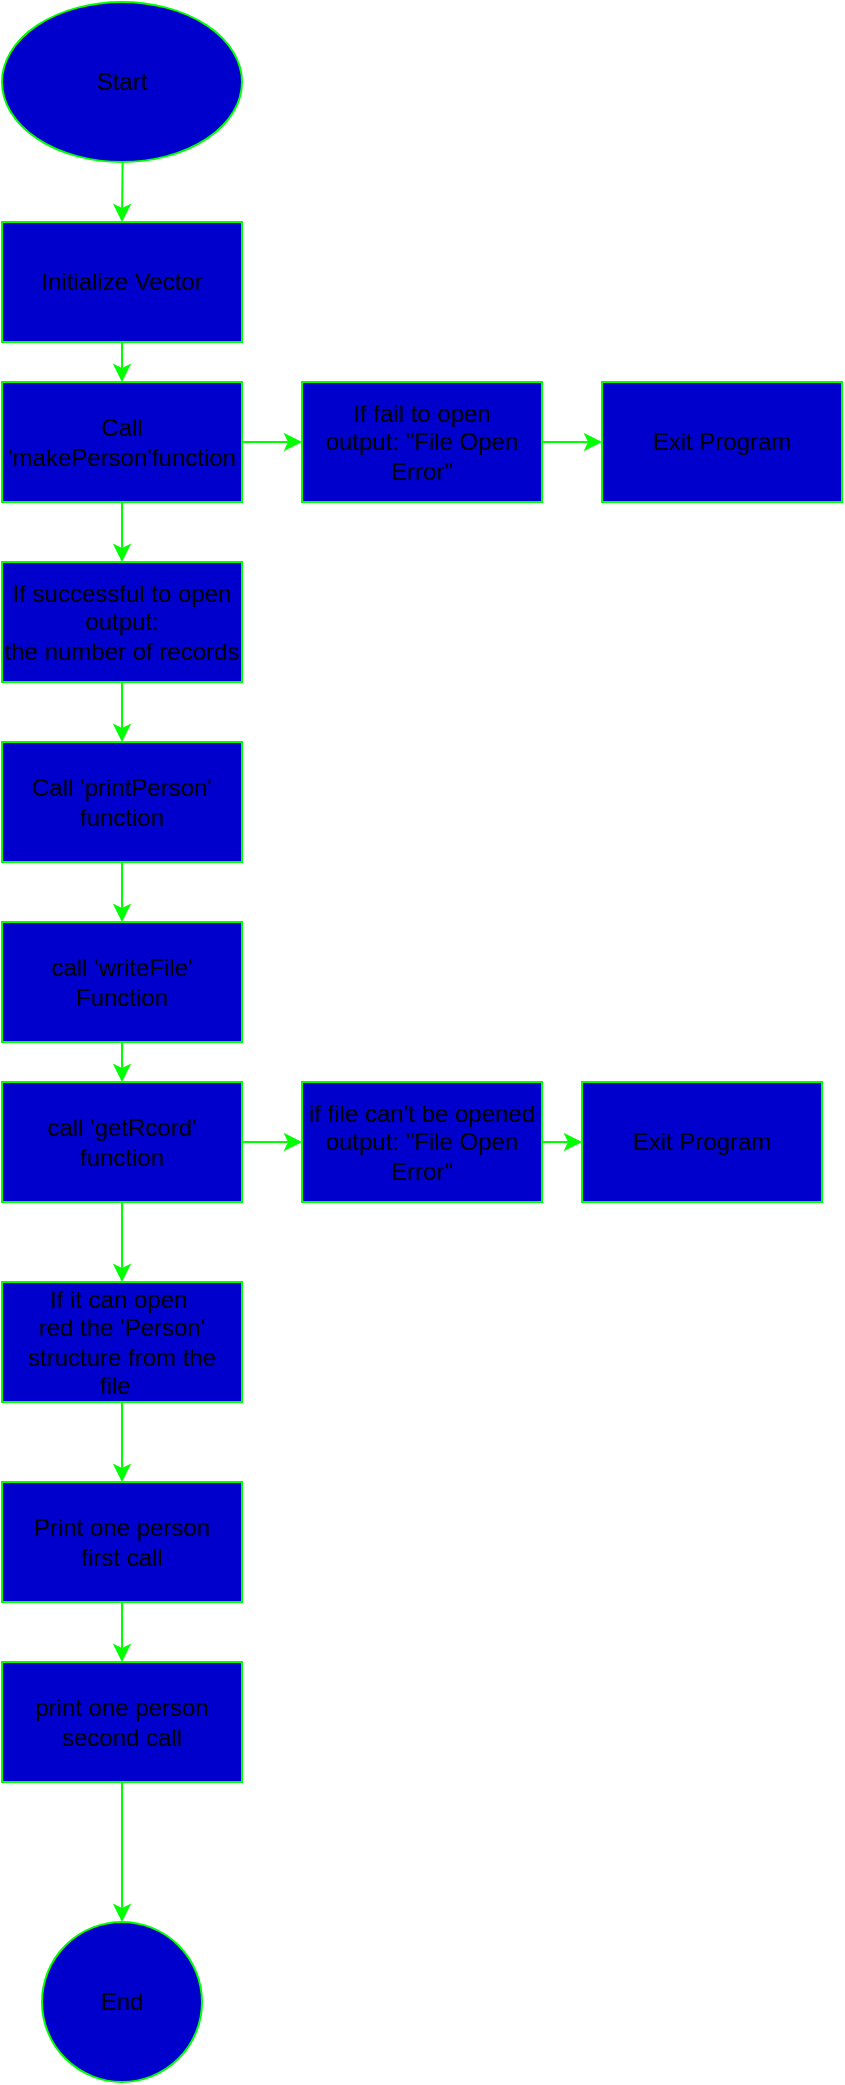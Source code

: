 <mxfile>
    <diagram id="ievVTJPeunXwsQaKEtZb" name="Page-1">
        <mxGraphModel dx="2084" dy="1176" grid="1" gridSize="10" guides="1" tooltips="1" connect="1" arrows="1" fold="1" page="1" pageScale="1" pageWidth="850" pageHeight="1100" math="0" shadow="0">
            <root>
                <mxCell id="0"/>
                <mxCell id="1" parent="0"/>
                <mxCell id="4" value="" style="edgeStyle=none;html=1;fillColor=#0000CC;strokeColor=#00FF00;" edge="1" parent="1" source="2" target="3">
                    <mxGeometry relative="1" as="geometry"/>
                </mxCell>
                <mxCell id="2" value="Start" style="ellipse;whiteSpace=wrap;html=1;fillColor=#0000CC;strokeColor=#00FF00;" vertex="1" parent="1">
                    <mxGeometry x="60" y="10" width="120" height="80" as="geometry"/>
                </mxCell>
                <mxCell id="6" value="" style="edgeStyle=none;html=1;fillColor=#0000CC;strokeColor=#00FF00;" edge="1" parent="1" source="3" target="5">
                    <mxGeometry relative="1" as="geometry"/>
                </mxCell>
                <mxCell id="3" value="Initialize Vector" style="whiteSpace=wrap;html=1;fillColor=#0000CC;strokeColor=#00FF00;" vertex="1" parent="1">
                    <mxGeometry x="60" y="120" width="120" height="60" as="geometry"/>
                </mxCell>
                <mxCell id="8" value="" style="edgeStyle=none;html=1;fillColor=#0000CC;strokeColor=#00FF00;" edge="1" parent="1" source="5" target="7">
                    <mxGeometry relative="1" as="geometry"/>
                </mxCell>
                <mxCell id="10" value="" style="edgeStyle=none;html=1;fillColor=#0000CC;strokeColor=#00FF00;" edge="1" parent="1" source="5" target="9">
                    <mxGeometry relative="1" as="geometry"/>
                </mxCell>
                <mxCell id="5" value="Call 'makePerson'function" style="whiteSpace=wrap;html=1;fillColor=#0000CC;strokeColor=#00FF00;" vertex="1" parent="1">
                    <mxGeometry x="60" y="200" width="120" height="60" as="geometry"/>
                </mxCell>
                <mxCell id="24" value="" style="edgeStyle=none;html=1;fillColor=#0000CC;strokeColor=#00FF00;" edge="1" parent="1" source="7" target="23">
                    <mxGeometry relative="1" as="geometry"/>
                </mxCell>
                <mxCell id="7" value="If fail to open&lt;br&gt;output: &quot;File Open Error&quot;" style="whiteSpace=wrap;html=1;fillColor=#0000CC;strokeColor=#00FF00;" vertex="1" parent="1">
                    <mxGeometry x="210" y="200" width="120" height="60" as="geometry"/>
                </mxCell>
                <mxCell id="12" value="" style="edgeStyle=none;html=1;fillColor=#0000CC;strokeColor=#00FF00;" edge="1" parent="1" source="9" target="11">
                    <mxGeometry relative="1" as="geometry"/>
                </mxCell>
                <mxCell id="9" value="If successful to open&lt;br&gt;output:&lt;br&gt;the number of records" style="whiteSpace=wrap;html=1;fillColor=#0000CC;strokeColor=#00FF00;" vertex="1" parent="1">
                    <mxGeometry x="60" y="290" width="120" height="60" as="geometry"/>
                </mxCell>
                <mxCell id="14" value="" style="edgeStyle=none;html=1;fillColor=#0000CC;strokeColor=#00FF00;" edge="1" parent="1" source="11" target="13">
                    <mxGeometry relative="1" as="geometry"/>
                </mxCell>
                <mxCell id="11" value="Call 'printPerson' function" style="whiteSpace=wrap;html=1;fillColor=#0000CC;strokeColor=#00FF00;" vertex="1" parent="1">
                    <mxGeometry x="60" y="380" width="120" height="60" as="geometry"/>
                </mxCell>
                <mxCell id="16" style="edgeStyle=none;html=1;exitX=0.5;exitY=1;exitDx=0;exitDy=0;entryX=0.5;entryY=0;entryDx=0;entryDy=0;fillColor=#0000CC;strokeColor=#00FF00;" edge="1" parent="1" source="13" target="15">
                    <mxGeometry relative="1" as="geometry"/>
                </mxCell>
                <mxCell id="13" value="call 'writeFile' Function" style="whiteSpace=wrap;html=1;fillColor=#0000CC;strokeColor=#00FF00;" vertex="1" parent="1">
                    <mxGeometry x="60" y="470" width="120" height="60" as="geometry"/>
                </mxCell>
                <mxCell id="18" value="" style="edgeStyle=none;html=1;fillColor=#0000CC;strokeColor=#00FF00;" edge="1" parent="1" source="15" target="17">
                    <mxGeometry relative="1" as="geometry"/>
                </mxCell>
                <mxCell id="20" value="" style="edgeStyle=none;html=1;fillColor=#0000CC;strokeColor=#00FF00;" edge="1" parent="1" source="15" target="19">
                    <mxGeometry relative="1" as="geometry"/>
                </mxCell>
                <mxCell id="15" value="call 'getRcord' function" style="whiteSpace=wrap;html=1;fillColor=#0000CC;strokeColor=#00FF00;" vertex="1" parent="1">
                    <mxGeometry x="60" y="550" width="120" height="60" as="geometry"/>
                </mxCell>
                <mxCell id="22" value="" style="edgeStyle=none;html=1;fillColor=#0000CC;strokeColor=#00FF00;" edge="1" parent="1" source="17" target="21">
                    <mxGeometry relative="1" as="geometry"/>
                </mxCell>
                <mxCell id="17" value="if file can't be opened output: &quot;File Open Error&quot;" style="whiteSpace=wrap;html=1;fillColor=#0000CC;strokeColor=#00FF00;" vertex="1" parent="1">
                    <mxGeometry x="210" y="550" width="120" height="60" as="geometry"/>
                </mxCell>
                <mxCell id="26" value="" style="edgeStyle=none;html=1;fillColor=#0000CC;strokeColor=#00FF00;" edge="1" parent="1" source="19" target="25">
                    <mxGeometry relative="1" as="geometry"/>
                </mxCell>
                <mxCell id="19" value="If it can open&amp;nbsp;&lt;br&gt;red the 'Person' structure from the file&amp;nbsp;&amp;nbsp;" style="whiteSpace=wrap;html=1;fillColor=#0000CC;strokeColor=#00FF00;" vertex="1" parent="1">
                    <mxGeometry x="60" y="650" width="120" height="60" as="geometry"/>
                </mxCell>
                <mxCell id="21" value="Exit Program" style="whiteSpace=wrap;html=1;fillColor=#0000CC;strokeColor=#00FF00;" vertex="1" parent="1">
                    <mxGeometry x="350" y="550" width="120" height="60" as="geometry"/>
                </mxCell>
                <mxCell id="23" value="Exit Program" style="whiteSpace=wrap;html=1;fillColor=#0000CC;strokeColor=#00FF00;" vertex="1" parent="1">
                    <mxGeometry x="360" y="200" width="120" height="60" as="geometry"/>
                </mxCell>
                <mxCell id="28" value="" style="edgeStyle=none;html=1;fillColor=#0000CC;strokeColor=#00FF00;" edge="1" parent="1" source="25" target="27">
                    <mxGeometry relative="1" as="geometry"/>
                </mxCell>
                <mxCell id="25" value="Print one person&lt;br&gt;first call" style="whiteSpace=wrap;html=1;fillColor=#0000CC;strokeColor=#00FF00;" vertex="1" parent="1">
                    <mxGeometry x="60" y="750" width="120" height="60" as="geometry"/>
                </mxCell>
                <mxCell id="30" value="" style="edgeStyle=none;html=1;fillColor=#0000CC;strokeColor=#00FF00;" edge="1" parent="1" source="27" target="29">
                    <mxGeometry relative="1" as="geometry"/>
                </mxCell>
                <mxCell id="27" value="print one person&lt;br&gt;second call" style="whiteSpace=wrap;html=1;fillColor=#0000CC;strokeColor=#00FF00;" vertex="1" parent="1">
                    <mxGeometry x="60" y="840" width="120" height="60" as="geometry"/>
                </mxCell>
                <mxCell id="29" value="End" style="ellipse;whiteSpace=wrap;html=1;fillColor=#0000CC;strokeColor=#00FF00;" vertex="1" parent="1">
                    <mxGeometry x="80" y="970" width="80" height="80" as="geometry"/>
                </mxCell>
            </root>
        </mxGraphModel>
    </diagram>
</mxfile>